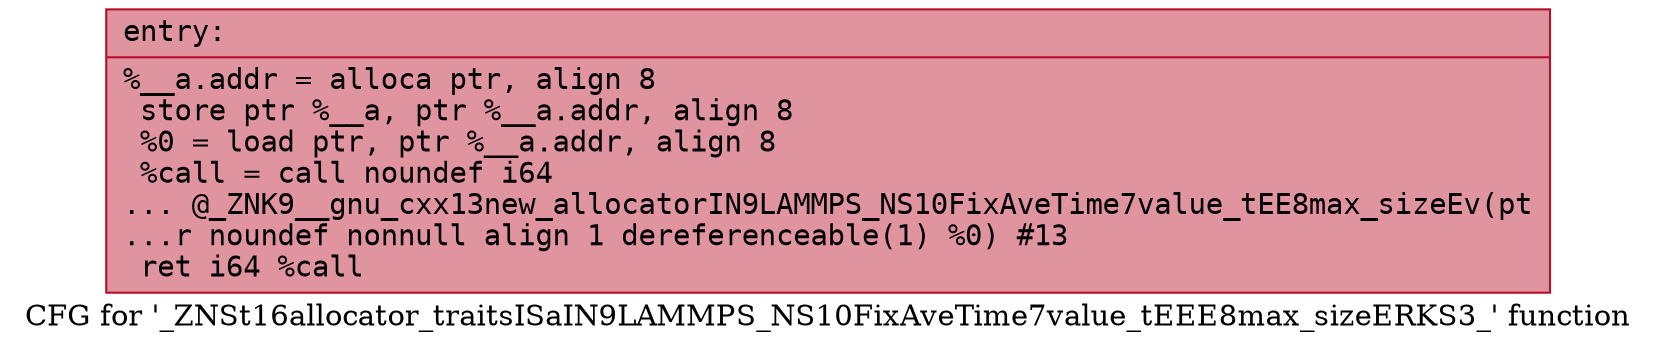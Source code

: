digraph "CFG for '_ZNSt16allocator_traitsISaIN9LAMMPS_NS10FixAveTime7value_tEEE8max_sizeERKS3_' function" {
	label="CFG for '_ZNSt16allocator_traitsISaIN9LAMMPS_NS10FixAveTime7value_tEEE8max_sizeERKS3_' function";

	Node0x560f93c9e4d0 [shape=record,color="#b70d28ff", style=filled, fillcolor="#b70d2870" fontname="Courier",label="{entry:\l|  %__a.addr = alloca ptr, align 8\l  store ptr %__a, ptr %__a.addr, align 8\l  %0 = load ptr, ptr %__a.addr, align 8\l  %call = call noundef i64\l... @_ZNK9__gnu_cxx13new_allocatorIN9LAMMPS_NS10FixAveTime7value_tEE8max_sizeEv(pt\l...r noundef nonnull align 1 dereferenceable(1) %0) #13\l  ret i64 %call\l}"];
}
